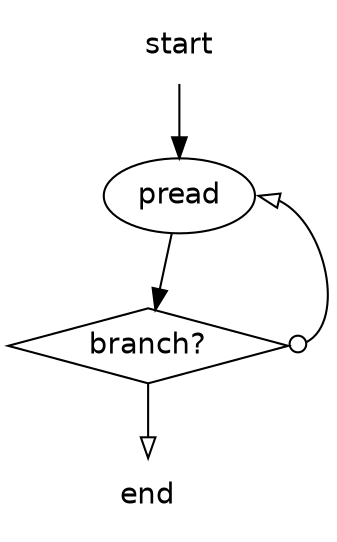 digraph SCGraph {
  graph [fontname="helvetica"];
  node  [fontname="helvetica"];
  edge  [fontname="helvetica"];
  start [shape=plaintext];
  start -> pread;
  end [shape=plaintext];
  pread -> branch;
  branch [shape=diamond,label="branch?"];
  branch:e -> pread:e [arrowhead=empty,dir=both,arrowtail=odot];
  branch -> end [arrowhead=empty];
}
